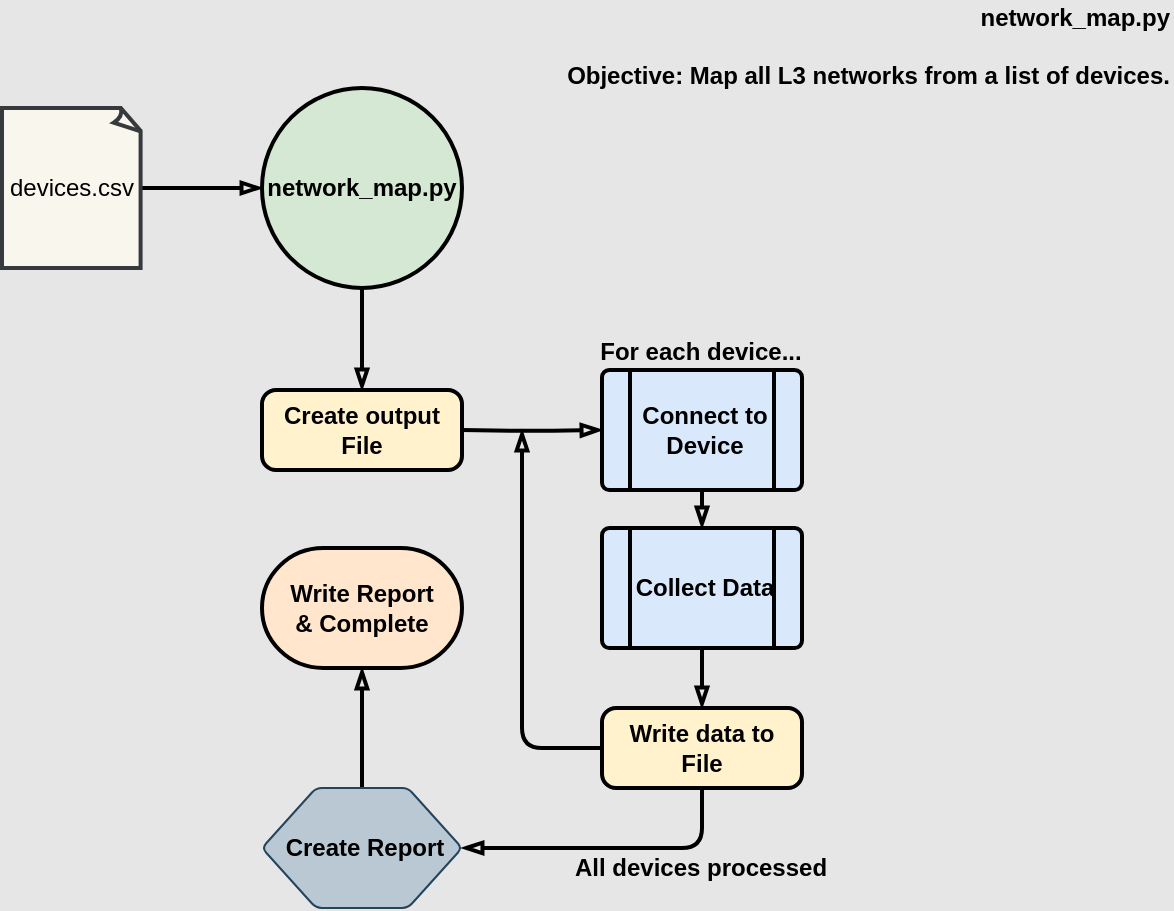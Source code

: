 <mxfile version="13.10.4"><diagram id="C5RBs43oDa-KdzZeNtuy" name="Page-1"><mxGraphModel dx="998" dy="507" grid="0" gridSize="10" guides="1" tooltips="1" connect="1" arrows="1" fold="1" page="1" pageScale="1" pageWidth="827" pageHeight="1169" background="#E6E6E6" math="0" shadow="0"><root><mxCell id="WIyWlLk6GJQsqaUBKTNV-0"/><mxCell id="WIyWlLk6GJQsqaUBKTNV-1" parent="WIyWlLk6GJQsqaUBKTNV-0"/><mxCell id="KbAvUuRq5KwDzXvF7xBc-4" value="" style="edgeStyle=orthogonalEdgeStyle;orthogonalLoop=1;jettySize=auto;html=1;entryX=0;entryY=0.5;entryDx=0;entryDy=0;strokeWidth=2;endArrow=blockThin;endFill=0;" edge="1" parent="WIyWlLk6GJQsqaUBKTNV-1" target="KbAvUuRq5KwDzXvF7xBc-17"><mxGeometry relative="1" as="geometry"><mxPoint x="462" y="224" as="sourcePoint"/><mxPoint x="522" y="224" as="targetPoint"/></mxGeometry></mxCell><mxCell id="KbAvUuRq5KwDzXvF7xBc-0" value="&lt;div align=&quot;right&quot;&gt;network_map.py&lt;/div&gt;&lt;div align=&quot;right&quot;&gt;&lt;br&gt;&lt;/div&gt;&lt;div align=&quot;right&quot;&gt;Objective: Map all L3 networks from a list of devices. &lt;br&gt;&lt;/div&gt;&lt;div align=&quot;right&quot;&gt;&lt;br&gt;&lt;/div&gt;" style="text;html=1;align=right;verticalAlign=middle;resizable=0;points=[];autosize=1;rounded=1;fontStyle=1" vertex="1" parent="WIyWlLk6GJQsqaUBKTNV-1"><mxGeometry x="506" y="9" width="311" height="60" as="geometry"/></mxCell><mxCell id="KbAvUuRq5KwDzXvF7xBc-2" style="edgeStyle=orthogonalEdgeStyle;orthogonalLoop=1;jettySize=auto;html=1;exitX=1;exitY=0.5;exitDx=0;exitDy=0;exitPerimeter=0;entryX=0;entryY=0.5;entryDx=0;entryDy=0;entryPerimeter=0;strokeWidth=2;endArrow=blockThin;endFill=0;" edge="1" parent="WIyWlLk6GJQsqaUBKTNV-1" source="KbAvUuRq5KwDzXvF7xBc-1" target="KbAvUuRq5KwDzXvF7xBc-20"><mxGeometry relative="1" as="geometry"><mxPoint x="342" y="103" as="targetPoint"/></mxGeometry></mxCell><mxCell id="KbAvUuRq5KwDzXvF7xBc-1" value="devices.csv" style="whiteSpace=wrap;html=1;shape=mxgraph.basic.document;rounded=1;fillColor=#f9f7ed;strokeColor=#36393d;strokeWidth=2;" vertex="1" parent="WIyWlLk6GJQsqaUBKTNV-1"><mxGeometry x="232" y="63" width="70" height="80" as="geometry"/></mxCell><mxCell id="KbAvUuRq5KwDzXvF7xBc-7" value="" style="edgeStyle=orthogonalEdgeStyle;orthogonalLoop=1;jettySize=auto;html=1;strokeWidth=2;endArrow=blockThin;endFill=0;" edge="1" parent="WIyWlLk6GJQsqaUBKTNV-1"><mxGeometry relative="1" as="geometry"><mxPoint x="582" y="254" as="sourcePoint"/><mxPoint x="582" y="273" as="targetPoint"/></mxGeometry></mxCell><mxCell id="KbAvUuRq5KwDzXvF7xBc-5" value="For each device..." style="text;html=1;align=center;verticalAlign=middle;resizable=0;points=[];autosize=1;rounded=1;fontStyle=1" vertex="1" parent="WIyWlLk6GJQsqaUBKTNV-1"><mxGeometry x="525" y="176" width="111" height="18" as="geometry"/></mxCell><mxCell id="KbAvUuRq5KwDzXvF7xBc-9" value="" style="edgeStyle=orthogonalEdgeStyle;orthogonalLoop=1;jettySize=auto;html=1;entryX=0.5;entryY=0;entryDx=0;entryDy=0;strokeWidth=2;endArrow=blockThin;endFill=0;" edge="1" parent="WIyWlLk6GJQsqaUBKTNV-1" target="KbAvUuRq5KwDzXvF7xBc-23"><mxGeometry relative="1" as="geometry"><mxPoint x="582" y="333" as="sourcePoint"/><mxPoint x="582" y="353" as="targetPoint"/></mxGeometry></mxCell><mxCell id="KbAvUuRq5KwDzXvF7xBc-10" style="edgeStyle=orthogonalEdgeStyle;orthogonalLoop=1;jettySize=auto;html=1;exitX=0;exitY=0.5;exitDx=0;exitDy=0;strokeWidth=2;endArrow=blockThin;endFill=0;" edge="1" parent="WIyWlLk6GJQsqaUBKTNV-1" source="KbAvUuRq5KwDzXvF7xBc-23"><mxGeometry relative="1" as="geometry"><mxPoint x="492" y="224" as="targetPoint"/><mxPoint x="522" y="383" as="sourcePoint"/><Array as="points"><mxPoint x="492" y="383"/></Array></mxGeometry></mxCell><mxCell id="KbAvUuRq5KwDzXvF7xBc-12" value="" style="edgeStyle=orthogonalEdgeStyle;orthogonalLoop=1;jettySize=auto;html=1;entryX=1;entryY=0.5;entryDx=0;entryDy=0;exitX=0.5;exitY=1;exitDx=0;exitDy=0;strokeWidth=2;endArrow=blockThin;endFill=0;" edge="1" parent="WIyWlLk6GJQsqaUBKTNV-1" source="KbAvUuRq5KwDzXvF7xBc-23" target="KbAvUuRq5KwDzXvF7xBc-24"><mxGeometry relative="1" as="geometry"><mxPoint x="582" y="413" as="sourcePoint"/><mxPoint x="472" y="443" as="targetPoint"/></mxGeometry></mxCell><mxCell id="KbAvUuRq5KwDzXvF7xBc-15" value="" style="edgeStyle=orthogonalEdgeStyle;orthogonalLoop=1;jettySize=auto;html=1;strokeWidth=2;endArrow=blockThin;endFill=0;" edge="1" parent="WIyWlLk6GJQsqaUBKTNV-1"><mxGeometry relative="1" as="geometry"><mxPoint x="412" y="413" as="sourcePoint"/><mxPoint x="412" y="343" as="targetPoint"/></mxGeometry></mxCell><mxCell id="KbAvUuRq5KwDzXvF7xBc-13" value="All devices processed" style="text;html=1;align=center;verticalAlign=middle;resizable=0;points=[];autosize=1;rounded=1;fontStyle=1" vertex="1" parent="WIyWlLk6GJQsqaUBKTNV-1"><mxGeometry x="512.5" y="434" width="136" height="18" as="geometry"/></mxCell><mxCell id="KbAvUuRq5KwDzXvF7xBc-17" value="" style="verticalLabelPosition=bottom;verticalAlign=top;html=1;shape=process;whiteSpace=wrap;size=0.14;arcSize=6;rounded=1;fontStyle=1;fillColor=#dae8fc;strokeWidth=2;" vertex="1" parent="WIyWlLk6GJQsqaUBKTNV-1"><mxGeometry x="532" y="194" width="100" height="60" as="geometry"/></mxCell><mxCell id="KbAvUuRq5KwDzXvF7xBc-18" value="" style="verticalLabelPosition=bottom;verticalAlign=top;html=1;shape=process;whiteSpace=wrap;size=0.14;arcSize=6;rounded=1;strokeWidth=2;fillColor=#dae8fc;" vertex="1" parent="WIyWlLk6GJQsqaUBKTNV-1"><mxGeometry x="532" y="273" width="100" height="60" as="geometry"/></mxCell><mxCell id="KbAvUuRq5KwDzXvF7xBc-19" value="Create output&lt;br&gt;File" style="whiteSpace=wrap;html=1;absoluteArcSize=1;arcSize=14;strokeWidth=2;rounded=1;fontStyle=1;fillColor=#fff2cc;" vertex="1" parent="WIyWlLk6GJQsqaUBKTNV-1"><mxGeometry x="362" y="204" width="100" height="40" as="geometry"/></mxCell><mxCell id="KbAvUuRq5KwDzXvF7xBc-29" style="edgeStyle=orthogonalEdgeStyle;rounded=0;orthogonalLoop=1;jettySize=auto;html=1;exitX=0.5;exitY=1;exitDx=0;exitDy=0;exitPerimeter=0;entryX=0.5;entryY=0;entryDx=0;entryDy=0;strokeWidth=2;endArrow=blockThin;endFill=0;" edge="1" parent="WIyWlLk6GJQsqaUBKTNV-1" source="KbAvUuRq5KwDzXvF7xBc-20" target="KbAvUuRq5KwDzXvF7xBc-19"><mxGeometry relative="1" as="geometry"/></mxCell><mxCell id="KbAvUuRq5KwDzXvF7xBc-20" value="network_map.py" style="strokeWidth=2;html=1;shape=mxgraph.flowchart.start_2;whiteSpace=wrap;rounded=1;fontStyle=1;fillColor=#d5e8d4;" vertex="1" parent="WIyWlLk6GJQsqaUBKTNV-1"><mxGeometry x="362" y="53" width="100" height="100" as="geometry"/></mxCell><mxCell id="KbAvUuRq5KwDzXvF7xBc-21" value="&lt;div&gt;Connect to &lt;br&gt;&lt;/div&gt;&lt;div&gt;Device&lt;br&gt;&lt;/div&gt;" style="text;html=1;align=center;verticalAlign=middle;resizable=0;points=[];autosize=1;rounded=1;fontStyle=1" vertex="1" parent="WIyWlLk6GJQsqaUBKTNV-1"><mxGeometry x="546" y="208" width="73" height="32" as="geometry"/></mxCell><mxCell id="KbAvUuRq5KwDzXvF7xBc-22" value="Collect Data" style="text;html=1;align=center;verticalAlign=middle;resizable=0;points=[];autosize=1;rounded=1;fontStyle=1" vertex="1" parent="WIyWlLk6GJQsqaUBKTNV-1"><mxGeometry x="543" y="294" width="79" height="18" as="geometry"/></mxCell><mxCell id="KbAvUuRq5KwDzXvF7xBc-23" value="Write data to &lt;br&gt;File" style="whiteSpace=wrap;html=1;absoluteArcSize=1;arcSize=14;strokeWidth=2;rounded=1;fontStyle=1;fillColor=#fff2cc;" vertex="1" parent="WIyWlLk6GJQsqaUBKTNV-1"><mxGeometry x="532" y="363" width="100" height="40" as="geometry"/></mxCell><mxCell id="KbAvUuRq5KwDzXvF7xBc-24" value="" style="verticalLabelPosition=bottom;verticalAlign=top;html=1;shape=hexagon;perimeter=hexagonPerimeter2;arcSize=6;size=0.27;rounded=1;fillColor=#bac8d3;strokeColor=#23445d;" vertex="1" parent="WIyWlLk6GJQsqaUBKTNV-1"><mxGeometry x="362" y="403" width="100" height="60" as="geometry"/></mxCell><mxCell id="KbAvUuRq5KwDzXvF7xBc-25" value="Create Report" style="text;html=1;align=center;verticalAlign=middle;resizable=0;points=[];autosize=1;rounded=1;fontStyle=1" vertex="1" parent="WIyWlLk6GJQsqaUBKTNV-1"><mxGeometry x="368" y="424" width="89" height="18" as="geometry"/></mxCell><mxCell id="KbAvUuRq5KwDzXvF7xBc-27" value="&lt;div&gt;Write Report&lt;/div&gt;&lt;div&gt;&amp;amp; Complete&lt;br&gt;&lt;/div&gt;" style="strokeWidth=2;html=1;shape=mxgraph.flowchart.terminator;whiteSpace=wrap;rounded=1;fontStyle=1;fillColor=#ffe6cc;" vertex="1" parent="WIyWlLk6GJQsqaUBKTNV-1"><mxGeometry x="362" y="283" width="100" height="60" as="geometry"/></mxCell></root></mxGraphModel></diagram></mxfile>